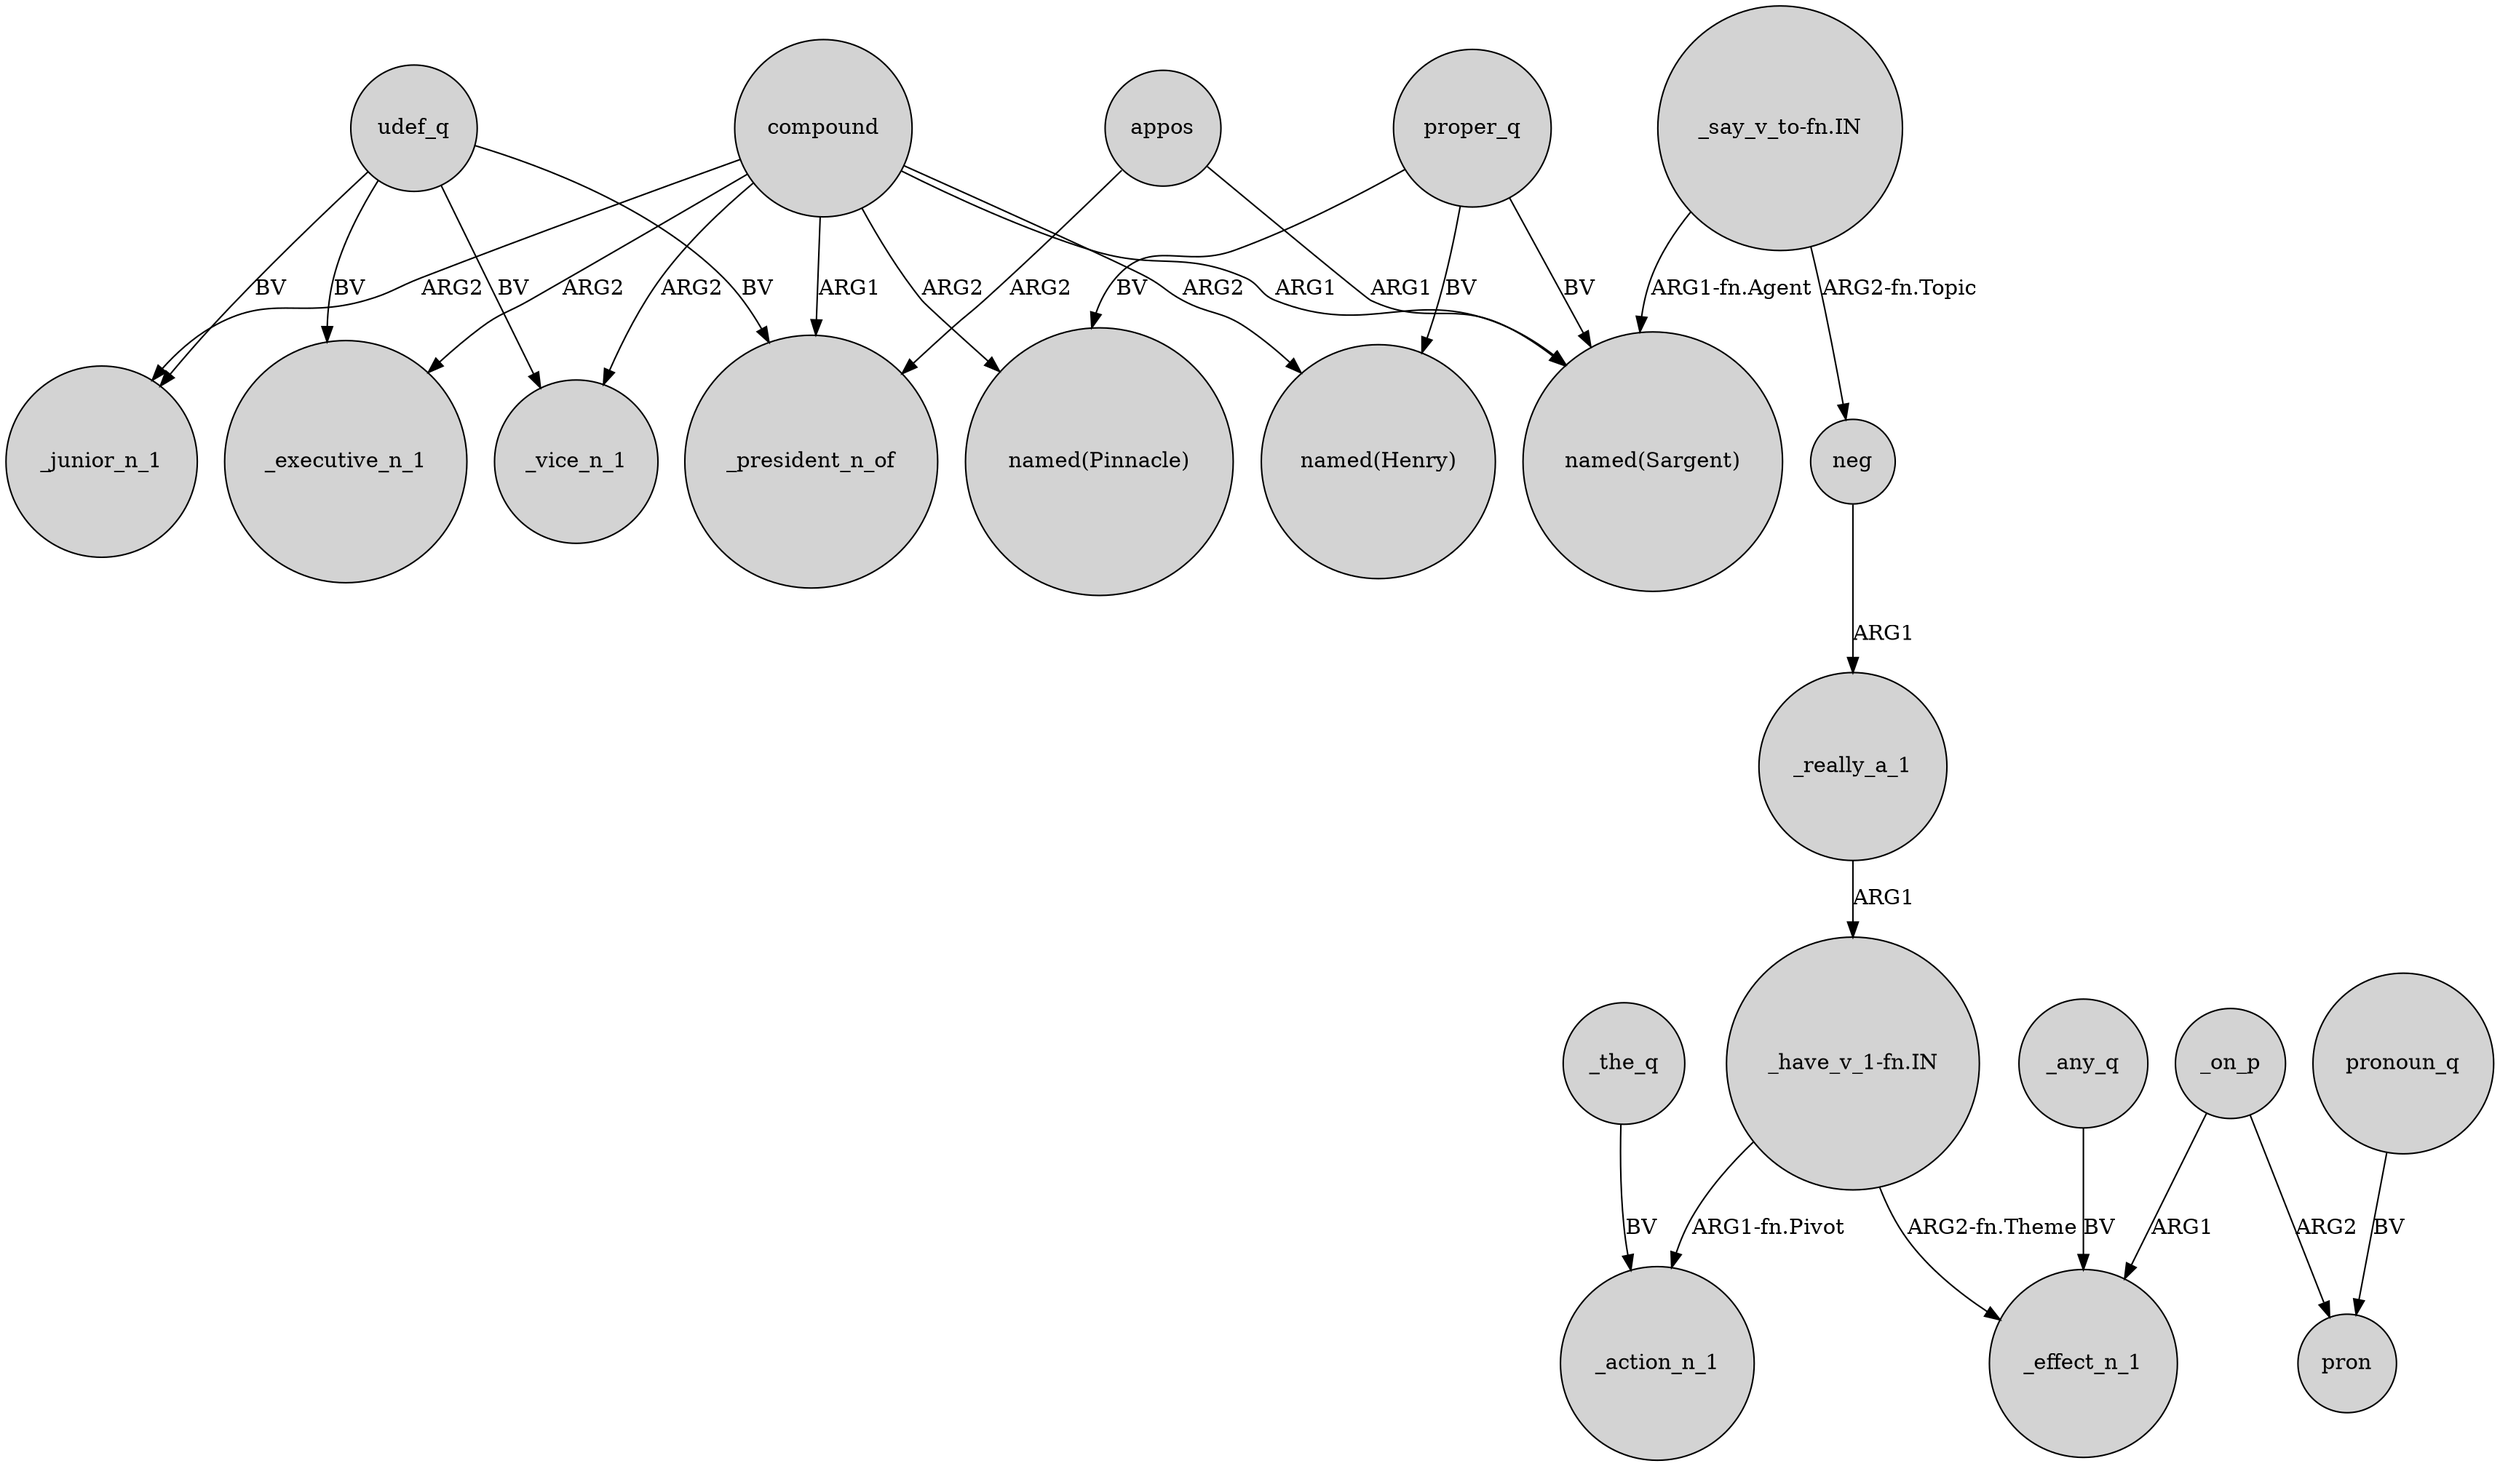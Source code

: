 digraph {
	node [shape=circle style=filled]
	compound -> _vice_n_1 [label=ARG2]
	_the_q -> _action_n_1 [label=BV]
	appos -> "named(Sargent)" [label=ARG1]
	udef_q -> _executive_n_1 [label=BV]
	proper_q -> "named(Sargent)" [label=BV]
	compound -> "named(Pinnacle)" [label=ARG2]
	proper_q -> "named(Pinnacle)" [label=BV]
	"_have_v_1-fn.IN" -> _effect_n_1 [label="ARG2-fn.Theme"]
	_on_p -> pron [label=ARG2]
	udef_q -> _vice_n_1 [label=BV]
	"_have_v_1-fn.IN" -> _action_n_1 [label="ARG1-fn.Pivot"]
	udef_q -> _junior_n_1 [label=BV]
	compound -> _junior_n_1 [label=ARG2]
	appos -> _president_n_of [label=ARG2]
	pronoun_q -> pron [label=BV]
	_really_a_1 -> "_have_v_1-fn.IN" [label=ARG1]
	compound -> _president_n_of [label=ARG1]
	udef_q -> _president_n_of [label=BV]
	proper_q -> "named(Henry)" [label=BV]
	compound -> "named(Henry)" [label=ARG2]
	_any_q -> _effect_n_1 [label=BV]
	"_say_v_to-fn.IN" -> neg [label="ARG2-fn.Topic"]
	compound -> "named(Sargent)" [label=ARG1]
	neg -> _really_a_1 [label=ARG1]
	"_say_v_to-fn.IN" -> "named(Sargent)" [label="ARG1-fn.Agent"]
	_on_p -> _effect_n_1 [label=ARG1]
	compound -> _executive_n_1 [label=ARG2]
}
